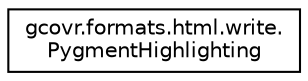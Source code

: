 digraph "Graphical Class Hierarchy"
{
 // LATEX_PDF_SIZE
  edge [fontname="Helvetica",fontsize="10",labelfontname="Helvetica",labelfontsize="10"];
  node [fontname="Helvetica",fontsize="10",shape=record];
  rankdir="LR";
  Node0 [label="gcovr.formats.html.write.\lPygmentHighlighting",height=0.2,width=0.4,color="black", fillcolor="white", style="filled",URL="$classgcovr_1_1formats_1_1html_1_1write_1_1PygmentHighlighting.html",tooltip=" "];
}
